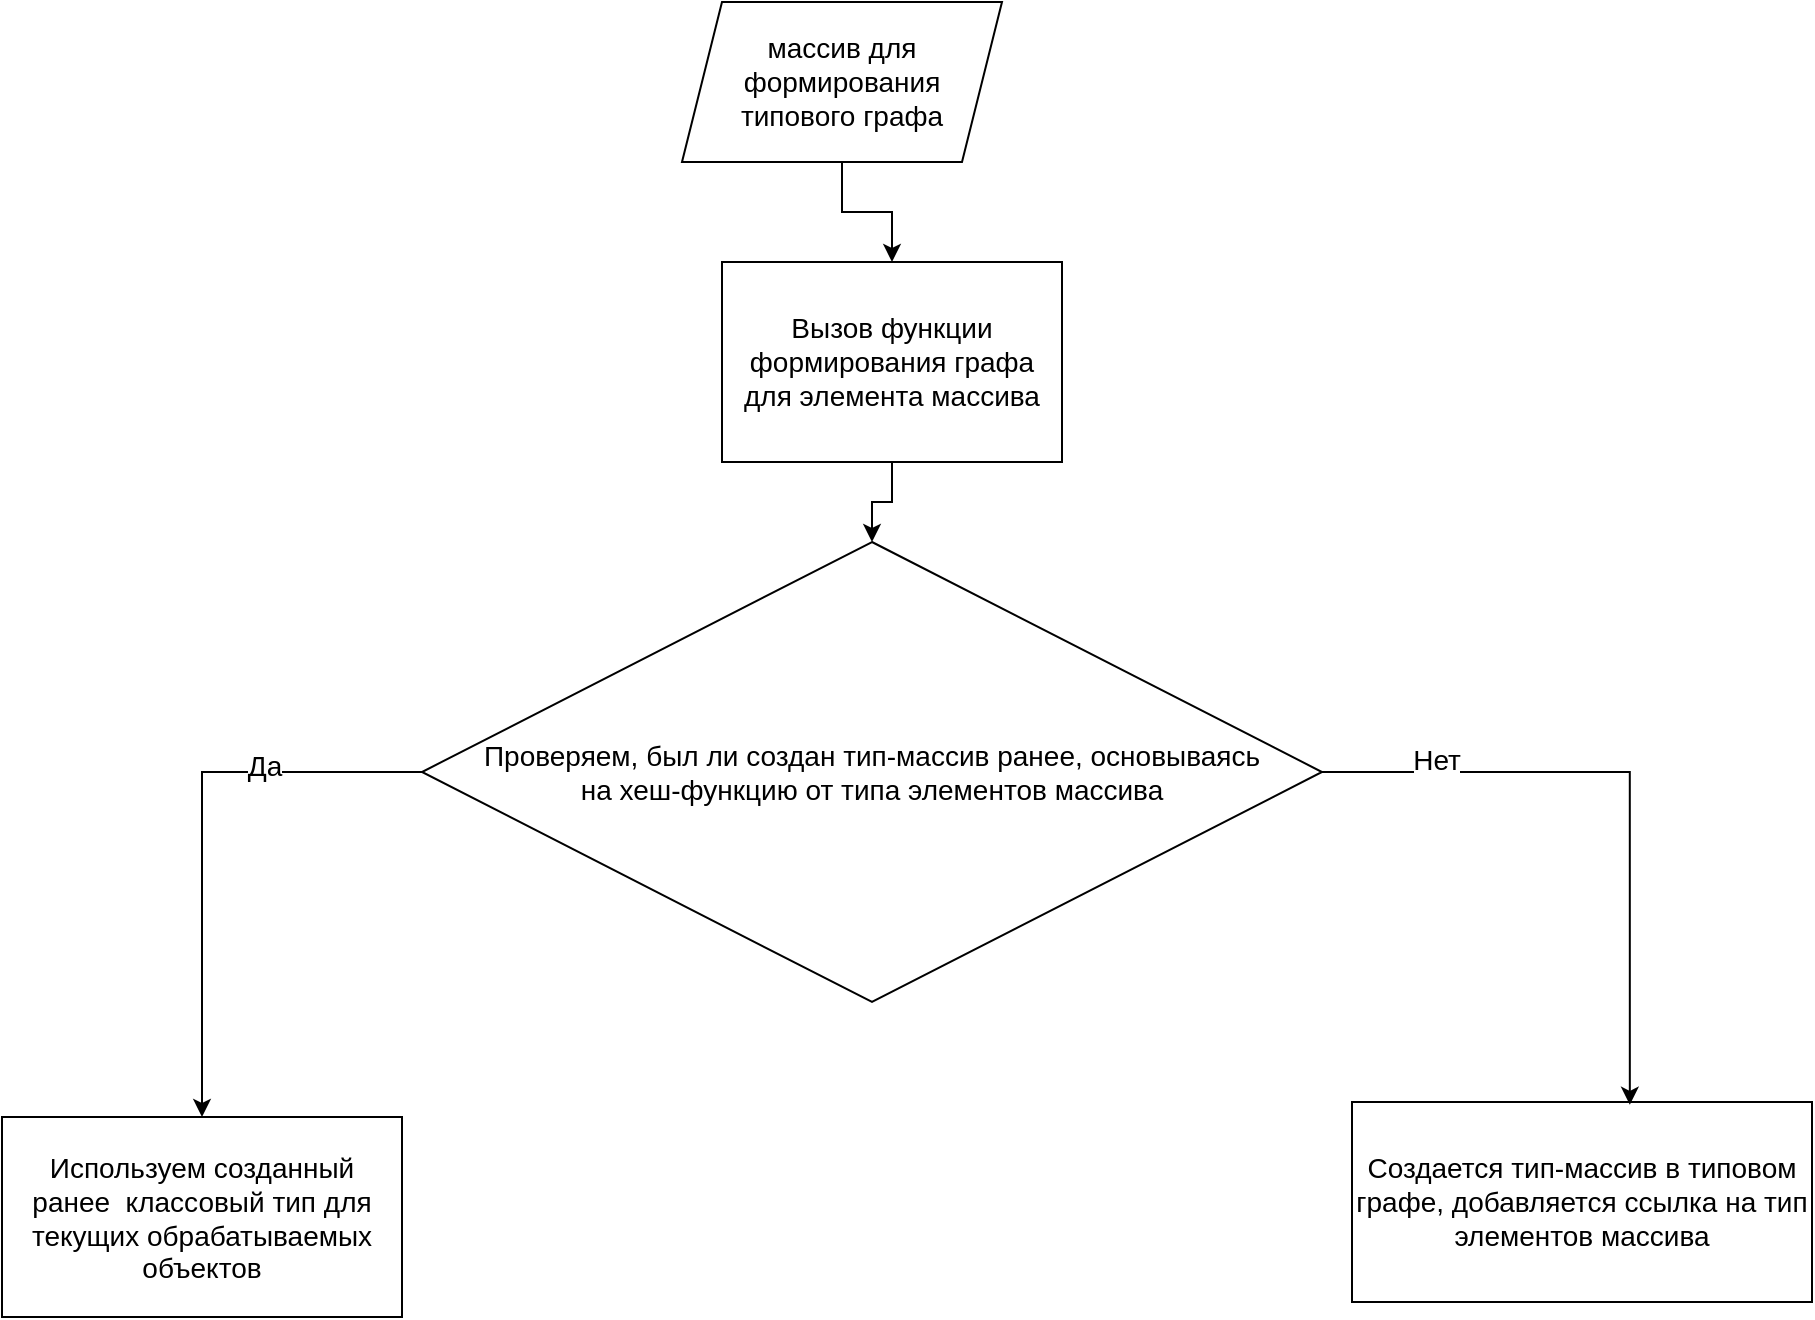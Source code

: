 <mxfile version="24.4.3" type="github">
  <diagram name="Page-1" id="Tq4Mh0iUMeHvWRdkkM25">
    <mxGraphModel dx="1744" dy="894" grid="1" gridSize="10" guides="1" tooltips="1" connect="1" arrows="1" fold="1" page="1" pageScale="1" pageWidth="827" pageHeight="1169" math="0" shadow="0">
      <root>
        <mxCell id="0" />
        <mxCell id="1" parent="0" />
        <mxCell id="bV47iDsmXiQ73La2WLj5-24" style="edgeStyle=orthogonalEdgeStyle;rounded=0;orthogonalLoop=1;jettySize=auto;html=1;fontSize=14;" edge="1" parent="1" source="bV47iDsmXiQ73La2WLj5-22" target="bV47iDsmXiQ73La2WLj5-23">
          <mxGeometry relative="1" as="geometry" />
        </mxCell>
        <mxCell id="bV47iDsmXiQ73La2WLj5-22" value="&lt;span style=&quot;font-size: 14px;&quot;&gt;массив для формирования типового графа&lt;/span&gt;" style="shape=parallelogram;perimeter=parallelogramPerimeter;whiteSpace=wrap;html=1;fixedSize=1;fontSize=14;" vertex="1" parent="1">
          <mxGeometry x="680" y="110" width="160" height="80" as="geometry" />
        </mxCell>
        <mxCell id="bV47iDsmXiQ73La2WLj5-26" style="edgeStyle=orthogonalEdgeStyle;rounded=0;orthogonalLoop=1;jettySize=auto;html=1;entryX=0.5;entryY=0;entryDx=0;entryDy=0;fontSize=14;" edge="1" parent="1" source="bV47iDsmXiQ73La2WLj5-23" target="bV47iDsmXiQ73La2WLj5-25">
          <mxGeometry relative="1" as="geometry" />
        </mxCell>
        <mxCell id="bV47iDsmXiQ73La2WLj5-23" value="&lt;span style=&quot;font-size: 14px;&quot;&gt;Вызов функции формирования графа для элемента массива&lt;/span&gt;" style="rounded=0;whiteSpace=wrap;html=1;fontSize=14;" vertex="1" parent="1">
          <mxGeometry x="700" y="240" width="170" height="100" as="geometry" />
        </mxCell>
        <mxCell id="bV47iDsmXiQ73La2WLj5-29" style="edgeStyle=orthogonalEdgeStyle;rounded=0;orthogonalLoop=1;jettySize=auto;html=1;entryX=0.5;entryY=0;entryDx=0;entryDy=0;fontSize=14;" edge="1" parent="1" source="bV47iDsmXiQ73La2WLj5-25" target="bV47iDsmXiQ73La2WLj5-27">
          <mxGeometry relative="1" as="geometry" />
        </mxCell>
        <mxCell id="bV47iDsmXiQ73La2WLj5-31" value="Да" style="edgeLabel;html=1;align=center;verticalAlign=middle;resizable=0;points=[];fontSize=14;" vertex="1" connectable="0" parent="bV47iDsmXiQ73La2WLj5-29">
          <mxGeometry x="-0.442" y="-3" relative="1" as="geometry">
            <mxPoint as="offset" />
          </mxGeometry>
        </mxCell>
        <mxCell id="bV47iDsmXiQ73La2WLj5-25" value="&lt;span style=&quot;font-size: 14px;&quot;&gt;Проверяем, был ли создан тип-массив ранее, основываясь на хеш-функцию от типа элементов массива&lt;/span&gt;" style="rhombus;whiteSpace=wrap;html=1;spacingLeft=26;spacingRight=26;fontSize=14;" vertex="1" parent="1">
          <mxGeometry x="550" y="380" width="450" height="230" as="geometry" />
        </mxCell>
        <mxCell id="bV47iDsmXiQ73La2WLj5-27" value="&lt;span style=&quot;font-size: 14px;&quot;&gt;Используем созданный ранее&amp;nbsp; классовый тип для текущих обрабатываемых объектов&lt;/span&gt;" style="rounded=0;whiteSpace=wrap;html=1;fontSize=14;" vertex="1" parent="1">
          <mxGeometry x="340" y="667.5" width="200" height="100" as="geometry" />
        </mxCell>
        <mxCell id="bV47iDsmXiQ73La2WLj5-28" value="&lt;span style=&quot;font-size: 14px;&quot;&gt;Создается тип-массив в типовом графе, добавляется ссылка на тип элементов массива&lt;/span&gt;" style="rounded=0;whiteSpace=wrap;html=1;fontSize=14;" vertex="1" parent="1">
          <mxGeometry x="1015" y="660" width="230" height="100" as="geometry" />
        </mxCell>
        <mxCell id="bV47iDsmXiQ73La2WLj5-30" style="edgeStyle=orthogonalEdgeStyle;rounded=0;orthogonalLoop=1;jettySize=auto;html=1;entryX=0.604;entryY=0.014;entryDx=0;entryDy=0;entryPerimeter=0;fontSize=14;" edge="1" parent="1" source="bV47iDsmXiQ73La2WLj5-25" target="bV47iDsmXiQ73La2WLj5-28">
          <mxGeometry relative="1" as="geometry" />
        </mxCell>
        <mxCell id="bV47iDsmXiQ73La2WLj5-32" value="Нет" style="edgeLabel;html=1;align=center;verticalAlign=middle;resizable=0;points=[];fontSize=14;" vertex="1" connectable="0" parent="bV47iDsmXiQ73La2WLj5-30">
          <mxGeometry x="-0.644" y="6" relative="1" as="geometry">
            <mxPoint as="offset" />
          </mxGeometry>
        </mxCell>
      </root>
    </mxGraphModel>
  </diagram>
</mxfile>
